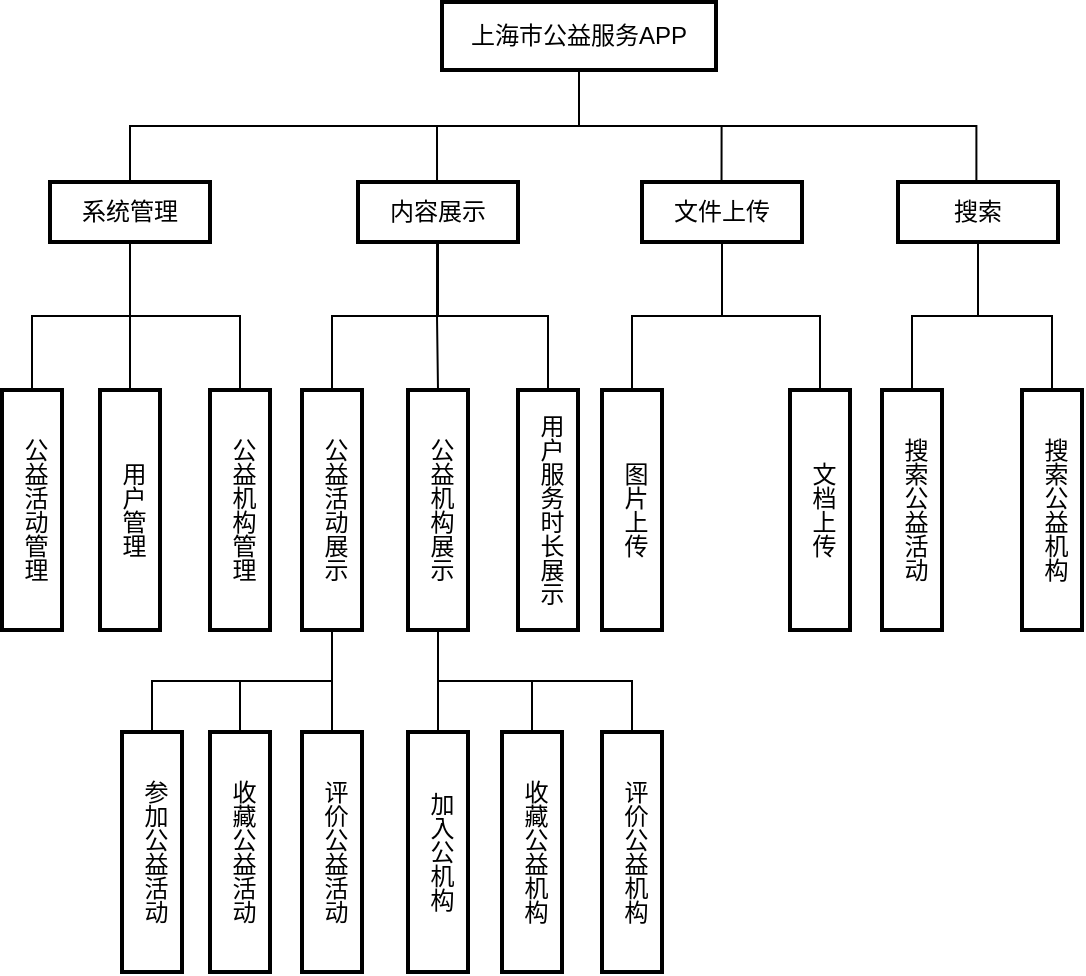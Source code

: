 <mxfile version="24.5.5" type="github">
  <diagram name="第 1 页" id="-kqoxcvFXzQrsogLjHwA">
    <mxGraphModel dx="2261" dy="738" grid="1" gridSize="10" guides="1" tooltips="1" connect="1" arrows="1" fold="1" page="1" pageScale="1" pageWidth="827" pageHeight="1169" math="0" shadow="0">
      <root>
        <mxCell id="0" />
        <mxCell id="1" parent="0" />
        <mxCell id="NWrH1Y_pdx2X8KljkGmp-30" value="上海市公益服务APP" style="whiteSpace=wrap;strokeWidth=2;flipV=1;direction=east;horizontal=1;verticalAlign=middle;rounded=0;" parent="1" vertex="1">
          <mxGeometry x="210" y="160" width="137" height="34" as="geometry" />
        </mxCell>
        <mxCell id="NWrH1Y_pdx2X8KljkGmp-31" value="系统管理" style="whiteSpace=wrap;strokeWidth=2;flipV=1;direction=east;horizontal=1;verticalAlign=middle;rounded=0;" parent="1" vertex="1">
          <mxGeometry x="14" y="250" width="80" height="30" as="geometry" />
        </mxCell>
        <mxCell id="NWrH1Y_pdx2X8KljkGmp-32" value="公益活动管理" style="whiteSpace=wrap;strokeWidth=2;flipV=1;direction=east;horizontal=1;verticalAlign=middle;textDirection=vertical-rl;rounded=0;" parent="1" vertex="1">
          <mxGeometry x="-10" y="354" width="30" height="120" as="geometry" />
        </mxCell>
        <mxCell id="NWrH1Y_pdx2X8KljkGmp-33" value="用户管理" style="whiteSpace=wrap;strokeWidth=2;flipV=1;direction=east;horizontal=1;verticalAlign=middle;textDirection=vertical-rl;rounded=0;" parent="1" vertex="1">
          <mxGeometry x="39" y="354" width="30" height="120" as="geometry" />
        </mxCell>
        <mxCell id="NWrH1Y_pdx2X8KljkGmp-34" value="公益机构管理" style="whiteSpace=wrap;strokeWidth=2;flipV=1;direction=east;horizontal=1;verticalAlign=middle;textDirection=vertical-rl;rounded=0;" parent="1" vertex="1">
          <mxGeometry x="94" y="354" width="30" height="120" as="geometry" />
        </mxCell>
        <mxCell id="NWrH1Y_pdx2X8KljkGmp-35" value="内容展示" style="whiteSpace=wrap;strokeWidth=2;flipV=1;direction=east;horizontal=1;verticalAlign=middle;rounded=0;" parent="1" vertex="1">
          <mxGeometry x="168" y="250" width="80" height="30" as="geometry" />
        </mxCell>
        <mxCell id="NWrH1Y_pdx2X8KljkGmp-36" value="文件上传" style="whiteSpace=wrap;strokeWidth=2;flipV=1;direction=east;horizontal=1;verticalAlign=middle;rounded=0;" parent="1" vertex="1">
          <mxGeometry x="310" y="250" width="80" height="30" as="geometry" />
        </mxCell>
        <mxCell id="NWrH1Y_pdx2X8KljkGmp-37" value="搜索" style="whiteSpace=wrap;strokeWidth=2;flipV=1;direction=east;horizontal=1;verticalAlign=middle;rounded=0;" parent="1" vertex="1">
          <mxGeometry x="438" y="250" width="80" height="30" as="geometry" />
        </mxCell>
        <mxCell id="NWrH1Y_pdx2X8KljkGmp-71" style="edgeStyle=orthogonalEdgeStyle;rounded=0;orthogonalLoop=1;jettySize=auto;html=1;exitX=0.5;exitY=1;exitDx=0;exitDy=0;entryX=0.5;entryY=0;entryDx=0;entryDy=0;endArrow=none;endFill=0;" parent="1" source="NWrH1Y_pdx2X8KljkGmp-38" target="NWrH1Y_pdx2X8KljkGmp-59" edge="1">
          <mxGeometry relative="1" as="geometry" />
        </mxCell>
        <mxCell id="NWrH1Y_pdx2X8KljkGmp-72" style="edgeStyle=orthogonalEdgeStyle;rounded=0;orthogonalLoop=1;jettySize=auto;html=1;exitX=0.5;exitY=1;exitDx=0;exitDy=0;endArrow=none;endFill=0;" parent="1" source="NWrH1Y_pdx2X8KljkGmp-38" target="NWrH1Y_pdx2X8KljkGmp-60" edge="1">
          <mxGeometry relative="1" as="geometry" />
        </mxCell>
        <mxCell id="NWrH1Y_pdx2X8KljkGmp-73" style="edgeStyle=orthogonalEdgeStyle;rounded=0;orthogonalLoop=1;jettySize=auto;html=1;exitX=0.5;exitY=1;exitDx=0;exitDy=0;entryX=0.5;entryY=0;entryDx=0;entryDy=0;endArrow=none;endFill=0;" parent="1" source="NWrH1Y_pdx2X8KljkGmp-38" target="NWrH1Y_pdx2X8KljkGmp-61" edge="1">
          <mxGeometry relative="1" as="geometry" />
        </mxCell>
        <mxCell id="NWrH1Y_pdx2X8KljkGmp-38" value="公益活动展示" style="whiteSpace=wrap;strokeWidth=2;flipV=1;direction=east;horizontal=1;verticalAlign=middle;textDirection=vertical-rl;rounded=0;" parent="1" vertex="1">
          <mxGeometry x="140" y="354" width="30" height="120" as="geometry" />
        </mxCell>
        <mxCell id="NWrH1Y_pdx2X8KljkGmp-68" style="edgeStyle=orthogonalEdgeStyle;rounded=0;orthogonalLoop=1;jettySize=auto;html=1;exitX=0.5;exitY=1;exitDx=0;exitDy=0;entryX=0.5;entryY=0;entryDx=0;entryDy=0;endArrow=none;endFill=0;" parent="1" source="NWrH1Y_pdx2X8KljkGmp-39" target="NWrH1Y_pdx2X8KljkGmp-67" edge="1">
          <mxGeometry relative="1" as="geometry" />
        </mxCell>
        <mxCell id="NWrH1Y_pdx2X8KljkGmp-69" style="edgeStyle=orthogonalEdgeStyle;rounded=0;orthogonalLoop=1;jettySize=auto;html=1;exitX=0.5;exitY=1;exitDx=0;exitDy=0;endArrow=none;endFill=0;" parent="1" source="NWrH1Y_pdx2X8KljkGmp-39" target="NWrH1Y_pdx2X8KljkGmp-66" edge="1">
          <mxGeometry relative="1" as="geometry" />
        </mxCell>
        <mxCell id="NWrH1Y_pdx2X8KljkGmp-70" style="edgeStyle=orthogonalEdgeStyle;rounded=0;orthogonalLoop=1;jettySize=auto;html=1;exitX=0.5;exitY=1;exitDx=0;exitDy=0;entryX=0.5;entryY=0;entryDx=0;entryDy=0;endArrow=none;endFill=0;" parent="1" source="NWrH1Y_pdx2X8KljkGmp-39" target="NWrH1Y_pdx2X8KljkGmp-65" edge="1">
          <mxGeometry relative="1" as="geometry" />
        </mxCell>
        <mxCell id="NWrH1Y_pdx2X8KljkGmp-39" value="公益机构展示" style="whiteSpace=wrap;strokeWidth=2;flipV=1;direction=east;horizontal=1;verticalAlign=middle;textDirection=vertical-rl;rounded=0;" parent="1" vertex="1">
          <mxGeometry x="193" y="354" width="30" height="120" as="geometry" />
        </mxCell>
        <mxCell id="NWrH1Y_pdx2X8KljkGmp-40" value="用户服务时长展示" style="whiteSpace=wrap;strokeWidth=2;flipV=1;direction=east;horizontal=1;verticalAlign=middle;align=center;labelPosition=center;verticalLabelPosition=middle;textDirection=vertical-rl;rounded=0;" parent="1" vertex="1">
          <mxGeometry x="248" y="354" width="30" height="120" as="geometry" />
        </mxCell>
        <mxCell id="NWrH1Y_pdx2X8KljkGmp-41" value="图片上传" style="whiteSpace=wrap;strokeWidth=2;flipV=1;direction=east;horizontal=1;verticalAlign=middle;textDirection=vertical-rl;rounded=0;" parent="1" vertex="1">
          <mxGeometry x="290" y="354" width="30" height="120" as="geometry" />
        </mxCell>
        <mxCell id="NWrH1Y_pdx2X8KljkGmp-42" value="文档上传" style="whiteSpace=wrap;strokeWidth=2;flipV=1;direction=east;horizontal=1;verticalAlign=middle;textDirection=vertical-rl;rounded=0;" parent="1" vertex="1">
          <mxGeometry x="384" y="354" width="30" height="120" as="geometry" />
        </mxCell>
        <mxCell id="NWrH1Y_pdx2X8KljkGmp-43" value="搜索公益活动" style="whiteSpace=wrap;strokeWidth=2;flipV=1;direction=east;horizontal=1;verticalAlign=middle;textDirection=vertical-rl;rounded=0;" parent="1" vertex="1">
          <mxGeometry x="430" y="354" width="30" height="120" as="geometry" />
        </mxCell>
        <mxCell id="NWrH1Y_pdx2X8KljkGmp-44" value="搜索公益机构" style="whiteSpace=wrap;strokeWidth=2;flipV=1;direction=east;horizontal=1;verticalAlign=middle;textDirection=vertical-rl;rounded=0;" parent="1" vertex="1">
          <mxGeometry x="500" y="354" width="30" height="120" as="geometry" />
        </mxCell>
        <mxCell id="NWrH1Y_pdx2X8KljkGmp-45" value="" style="startArrow=none;endArrow=none;rounded=0;orthogonal=1;horizontal=1;verticalAlign=middle;edgeStyle=orthogonalEdgeStyle;exitX=0.5;exitY=1;exitDx=0;exitDy=0;endFill=0;" parent="1" source="NWrH1Y_pdx2X8KljkGmp-30" target="NWrH1Y_pdx2X8KljkGmp-31" edge="1">
          <mxGeometry relative="1" as="geometry" />
        </mxCell>
        <mxCell id="NWrH1Y_pdx2X8KljkGmp-46" value="" style="startArrow=none;endArrow=none;rounded=0;orthogonal=1;horizontal=1;verticalAlign=middle;edgeStyle=orthogonalEdgeStyle;exitX=0.5;exitY=1;exitDx=0;exitDy=0;endFill=0;" parent="1" source="NWrH1Y_pdx2X8KljkGmp-31" target="NWrH1Y_pdx2X8KljkGmp-32" edge="1">
          <mxGeometry relative="1" as="geometry" />
        </mxCell>
        <mxCell id="NWrH1Y_pdx2X8KljkGmp-47" value="" style="startArrow=none;endArrow=none;exitX=0.5;exitY=1;entryX=0.5;entryY=0;rounded=0;orthogonal=1;exitDx=0;exitDy=0;entryDx=0;entryDy=0;horizontal=1;verticalAlign=middle;edgeStyle=orthogonalEdgeStyle;endFill=0;" parent="1" source="NWrH1Y_pdx2X8KljkGmp-31" target="NWrH1Y_pdx2X8KljkGmp-33" edge="1">
          <mxGeometry relative="1" as="geometry" />
        </mxCell>
        <mxCell id="NWrH1Y_pdx2X8KljkGmp-48" value="" style="startArrow=none;endArrow=none;exitX=0.5;exitY=1;entryX=0.5;entryY=0;rounded=0;orthogonal=1;exitDx=0;exitDy=0;entryDx=0;entryDy=0;horizontal=1;verticalAlign=middle;edgeStyle=orthogonalEdgeStyle;endFill=0;" parent="1" source="NWrH1Y_pdx2X8KljkGmp-31" target="NWrH1Y_pdx2X8KljkGmp-34" edge="1">
          <mxGeometry relative="1" as="geometry" />
        </mxCell>
        <mxCell id="NWrH1Y_pdx2X8KljkGmp-49" value="" style="startArrow=none;endArrow=none;exitX=0.5;exitY=1;entryX=0.494;entryY=0;rounded=0;orthogonal=1;exitDx=0;exitDy=0;entryDx=0;entryDy=0;horizontal=1;verticalAlign=middle;edgeStyle=orthogonalEdgeStyle;endFill=0;" parent="1" source="NWrH1Y_pdx2X8KljkGmp-30" target="NWrH1Y_pdx2X8KljkGmp-35" edge="1">
          <mxGeometry relative="1" as="geometry" />
        </mxCell>
        <mxCell id="NWrH1Y_pdx2X8KljkGmp-50" value="" style="startArrow=none;endArrow=none;entryX=0.497;entryY=0;rounded=0;orthogonal=1;entryDx=0;entryDy=0;horizontal=1;verticalAlign=middle;edgeStyle=orthogonalEdgeStyle;exitX=0.5;exitY=1;exitDx=0;exitDy=0;endFill=0;" parent="1" source="NWrH1Y_pdx2X8KljkGmp-30" target="NWrH1Y_pdx2X8KljkGmp-36" edge="1">
          <mxGeometry relative="1" as="geometry">
            <mxPoint x="460" y="50" as="sourcePoint" />
          </mxGeometry>
        </mxCell>
        <mxCell id="NWrH1Y_pdx2X8KljkGmp-51" value="" style="startArrow=none;endArrow=none;exitX=0.5;exitY=1;entryX=0.49;entryY=0;rounded=0;orthogonal=1;exitDx=0;exitDy=0;entryDx=0;entryDy=0;horizontal=1;verticalAlign=middle;edgeStyle=orthogonalEdgeStyle;endFill=0;" parent="1" source="NWrH1Y_pdx2X8KljkGmp-30" target="NWrH1Y_pdx2X8KljkGmp-37" edge="1">
          <mxGeometry relative="1" as="geometry" />
        </mxCell>
        <mxCell id="NWrH1Y_pdx2X8KljkGmp-52" value="" style="startArrow=none;endArrow=none;rounded=0;orthogonal=1;horizontal=1;verticalAlign=middle;edgeStyle=orthogonalEdgeStyle;exitX=0.5;exitY=1;exitDx=0;exitDy=0;endFill=0;" parent="1" source="NWrH1Y_pdx2X8KljkGmp-35" target="NWrH1Y_pdx2X8KljkGmp-38" edge="1">
          <mxGeometry relative="1" as="geometry" />
        </mxCell>
        <mxCell id="NWrH1Y_pdx2X8KljkGmp-53" value="" style="startArrow=none;endArrow=none;exitX=0.494;exitY=1;entryX=0.5;entryY=0;rounded=0;orthogonal=1;exitDx=0;exitDy=0;entryDx=0;entryDy=0;horizontal=1;verticalAlign=middle;edgeStyle=orthogonalEdgeStyle;endFill=0;" parent="1" source="NWrH1Y_pdx2X8KljkGmp-35" target="NWrH1Y_pdx2X8KljkGmp-39" edge="1">
          <mxGeometry relative="1" as="geometry" />
        </mxCell>
        <mxCell id="NWrH1Y_pdx2X8KljkGmp-54" value="" style="startArrow=none;endArrow=none;exitX=0.5;exitY=1;entryX=0.5;entryY=0;rounded=0;orthogonal=1;exitDx=0;exitDy=0;entryDx=0;entryDy=0;horizontal=1;verticalAlign=middle;edgeStyle=orthogonalEdgeStyle;endFill=0;" parent="1" source="NWrH1Y_pdx2X8KljkGmp-35" target="NWrH1Y_pdx2X8KljkGmp-40" edge="1">
          <mxGeometry relative="1" as="geometry" />
        </mxCell>
        <mxCell id="NWrH1Y_pdx2X8KljkGmp-55" value="" style="startArrow=none;endArrow=none;rounded=0;orthogonal=1;horizontal=1;verticalAlign=middle;edgeStyle=orthogonalEdgeStyle;exitX=0.5;exitY=1;exitDx=0;exitDy=0;endFill=0;" parent="1" source="NWrH1Y_pdx2X8KljkGmp-36" target="NWrH1Y_pdx2X8KljkGmp-41" edge="1">
          <mxGeometry relative="1" as="geometry" />
        </mxCell>
        <mxCell id="NWrH1Y_pdx2X8KljkGmp-56" value="" style="startArrow=none;endArrow=none;exitX=0.5;exitY=1;entryX=0.5;entryY=0;rounded=0;orthogonal=1;exitDx=0;exitDy=0;entryDx=0;entryDy=0;horizontal=1;verticalAlign=middle;edgeStyle=orthogonalEdgeStyle;endFill=0;" parent="1" source="NWrH1Y_pdx2X8KljkGmp-36" target="NWrH1Y_pdx2X8KljkGmp-42" edge="1">
          <mxGeometry relative="1" as="geometry" />
        </mxCell>
        <mxCell id="NWrH1Y_pdx2X8KljkGmp-57" value="" style="startArrow=none;endArrow=none;rounded=0;orthogonal=1;horizontal=1;verticalAlign=middle;edgeStyle=orthogonalEdgeStyle;exitX=0.5;exitY=1;exitDx=0;exitDy=0;endFill=0;" parent="1" source="NWrH1Y_pdx2X8KljkGmp-37" target="NWrH1Y_pdx2X8KljkGmp-43" edge="1">
          <mxGeometry relative="1" as="geometry" />
        </mxCell>
        <mxCell id="NWrH1Y_pdx2X8KljkGmp-58" value="" style="startArrow=none;endArrow=none;exitX=0.5;exitY=1;entryX=0.5;entryY=0;rounded=0;orthogonal=1;exitDx=0;exitDy=0;entryDx=0;entryDy=0;horizontal=1;verticalAlign=middle;edgeStyle=orthogonalEdgeStyle;endFill=0;" parent="1" source="NWrH1Y_pdx2X8KljkGmp-37" target="NWrH1Y_pdx2X8KljkGmp-44" edge="1">
          <mxGeometry relative="1" as="geometry" />
        </mxCell>
        <mxCell id="NWrH1Y_pdx2X8KljkGmp-59" value="评价公益活动" style="whiteSpace=wrap;strokeWidth=2;flipV=1;direction=east;horizontal=1;verticalAlign=middle;textDirection=vertical-rl;rounded=0;" parent="1" vertex="1">
          <mxGeometry x="140" y="525" width="30" height="120" as="geometry" />
        </mxCell>
        <mxCell id="NWrH1Y_pdx2X8KljkGmp-60" value="收藏公益活动" style="whiteSpace=wrap;strokeWidth=2;flipV=1;direction=east;horizontal=1;verticalAlign=middle;textDirection=vertical-rl;rounded=0;" parent="1" vertex="1">
          <mxGeometry x="94" y="525" width="30" height="120" as="geometry" />
        </mxCell>
        <mxCell id="NWrH1Y_pdx2X8KljkGmp-61" value="参加公益活动" style="whiteSpace=wrap;strokeWidth=2;flipV=1;direction=east;horizontal=1;verticalAlign=middle;textDirection=vertical-rl;rounded=0;" parent="1" vertex="1">
          <mxGeometry x="50" y="525" width="30" height="120" as="geometry" />
        </mxCell>
        <mxCell id="NWrH1Y_pdx2X8KljkGmp-65" value="评价公益机构" style="whiteSpace=wrap;strokeWidth=2;flipV=1;direction=east;horizontal=1;verticalAlign=middle;textDirection=vertical-rl;rounded=0;" parent="1" vertex="1">
          <mxGeometry x="290" y="525" width="30" height="120" as="geometry" />
        </mxCell>
        <mxCell id="NWrH1Y_pdx2X8KljkGmp-66" value="收藏公益机构" style="whiteSpace=wrap;strokeWidth=2;flipV=1;direction=east;horizontal=1;verticalAlign=middle;textDirection=vertical-rl;rounded=0;" parent="1" vertex="1">
          <mxGeometry x="240" y="525" width="30" height="120" as="geometry" />
        </mxCell>
        <mxCell id="NWrH1Y_pdx2X8KljkGmp-67" value="加入公机构" style="whiteSpace=wrap;strokeWidth=2;flipV=1;direction=east;horizontal=1;verticalAlign=middle;textDirection=vertical-rl;rounded=0;" parent="1" vertex="1">
          <mxGeometry x="193" y="525" width="30" height="120" as="geometry" />
        </mxCell>
      </root>
    </mxGraphModel>
  </diagram>
</mxfile>
